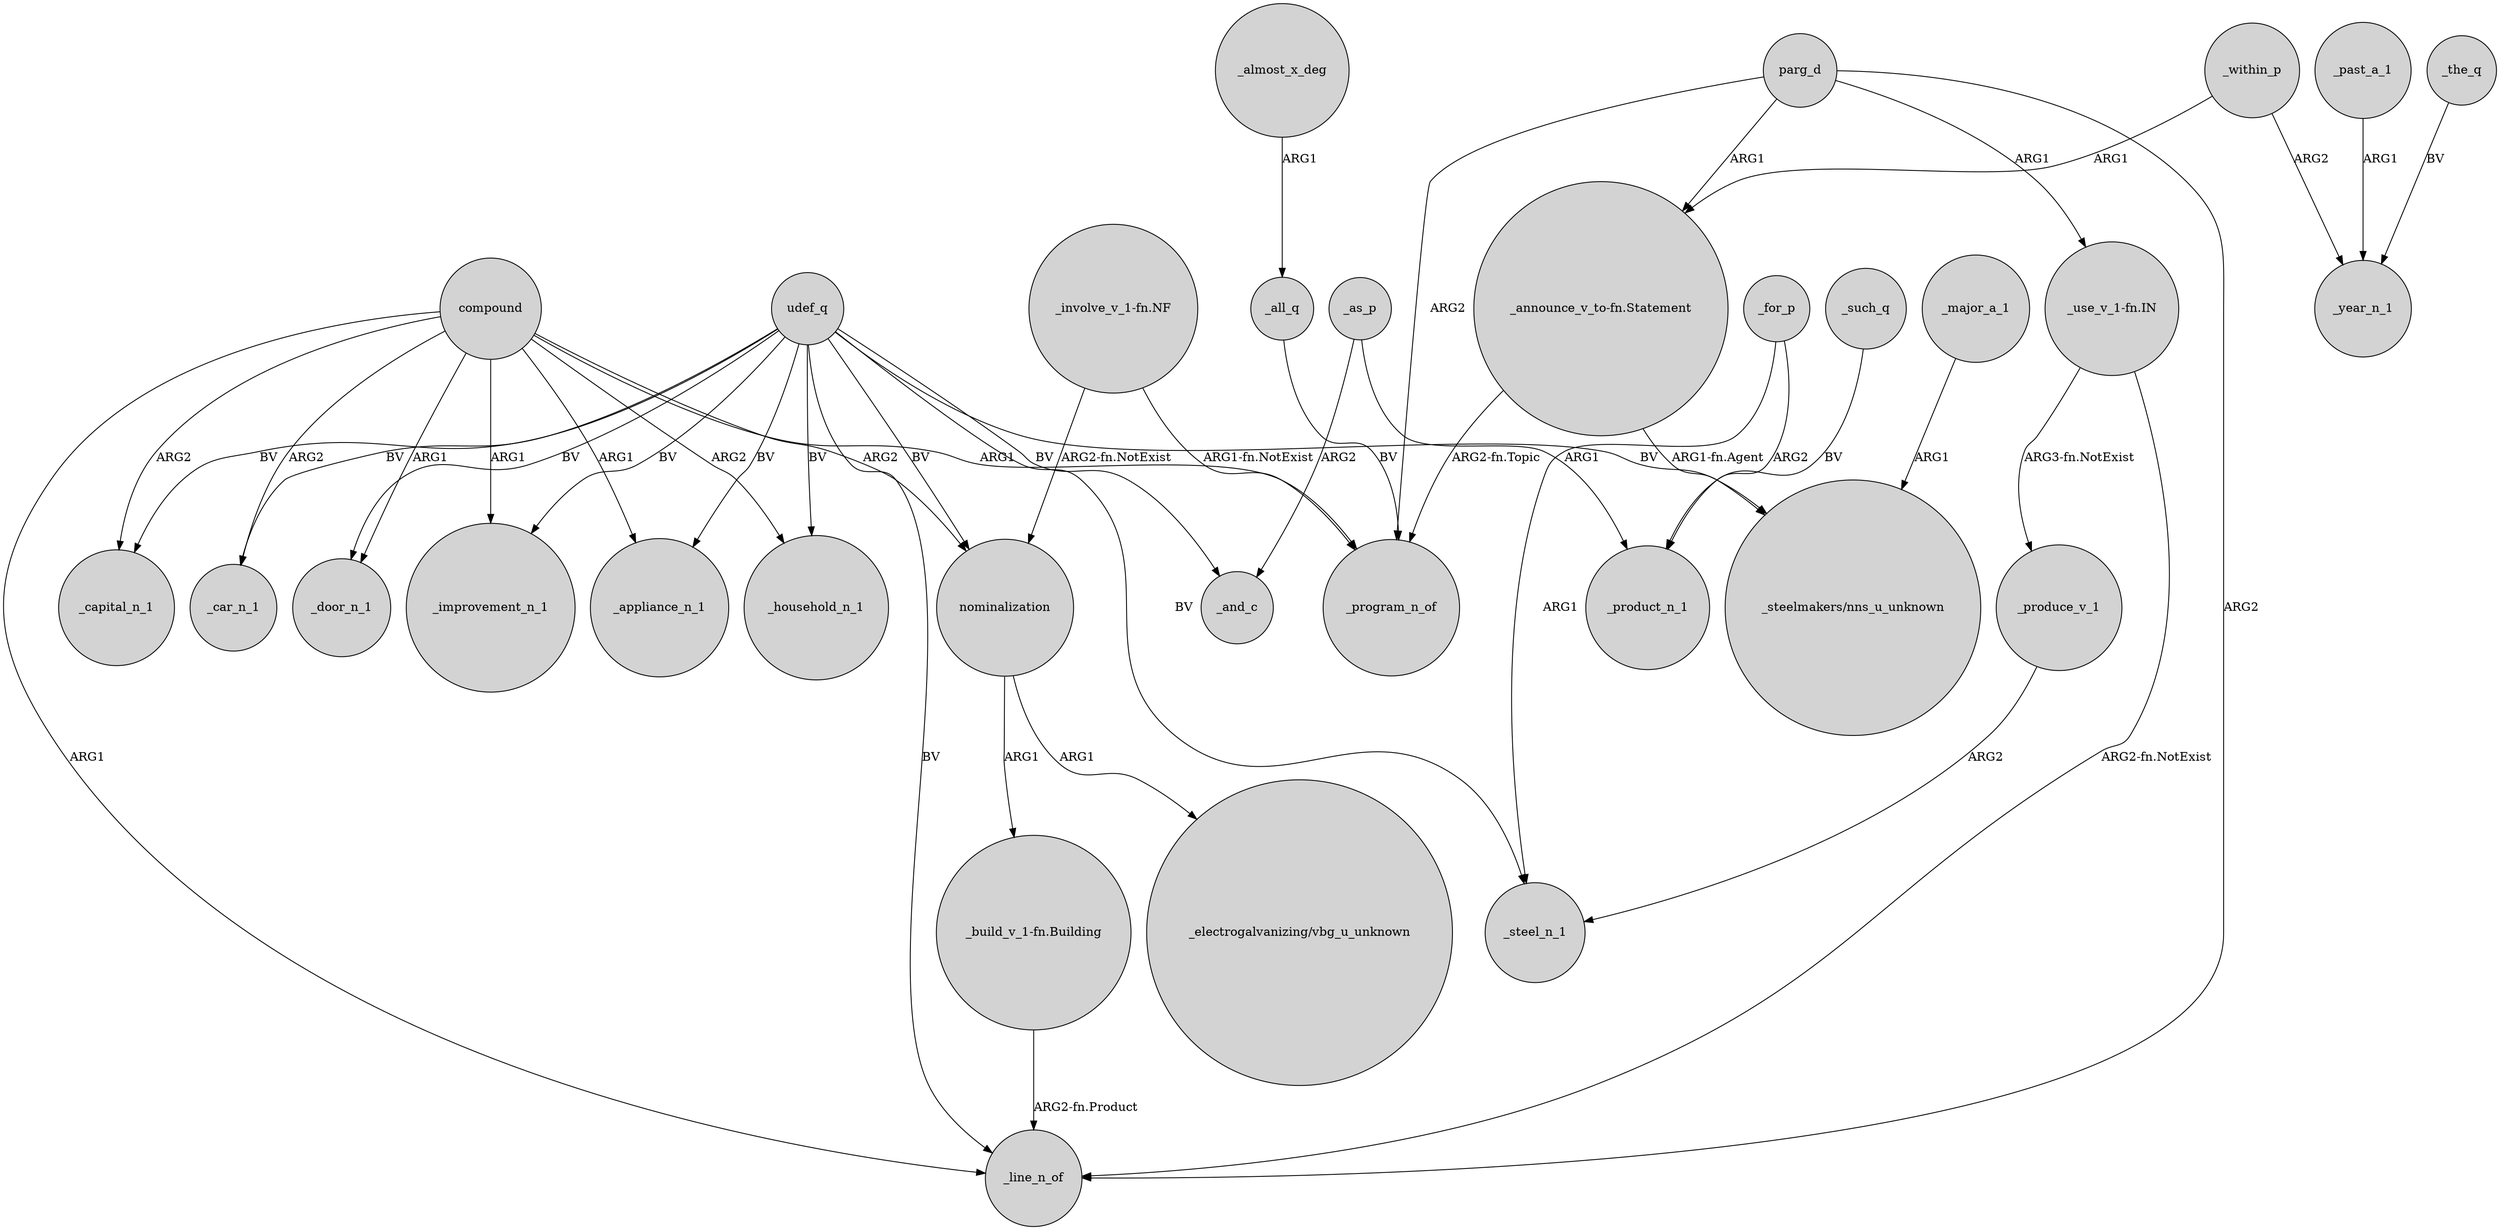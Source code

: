 digraph {
	node [shape=circle style=filled]
	udef_q -> _door_n_1 [label=BV]
	"_use_v_1-fn.IN" -> _produce_v_1 [label="ARG3-fn.NotExist"]
	_almost_x_deg -> _all_q [label=ARG1]
	_within_p -> _year_n_1 [label=ARG2]
	compound -> _capital_n_1 [label=ARG2]
	compound -> _appliance_n_1 [label=ARG1]
	parg_d -> _line_n_of [label=ARG2]
	udef_q -> _household_n_1 [label=BV]
	"_build_v_1-fn.Building" -> _line_n_of [label="ARG2-fn.Product"]
	_for_p -> _product_n_1 [label=ARG2]
	nominalization -> "_build_v_1-fn.Building" [label=ARG1]
	compound -> _door_n_1 [label=ARG1]
	parg_d -> _program_n_of [label=ARG2]
	"_announce_v_to-fn.Statement" -> "_steelmakers/nns_u_unknown" [label="ARG1-fn.Agent"]
	compound -> nominalization [label=ARG2]
	compound -> _household_n_1 [label=ARG2]
	udef_q -> _steel_n_1 [label=BV]
	_such_q -> _product_n_1 [label=BV]
	_as_p -> _product_n_1 [label=ARG1]
	_past_a_1 -> _year_n_1 [label=ARG1]
	_within_p -> "_announce_v_to-fn.Statement" [label=ARG1]
	compound -> _improvement_n_1 [label=ARG1]
	"_involve_v_1-fn.NF" -> _program_n_of [label="ARG1-fn.NotExist"]
	parg_d -> "_announce_v_to-fn.Statement" [label=ARG1]
	compound -> _line_n_of [label=ARG1]
	parg_d -> "_use_v_1-fn.IN" [label=ARG1]
	udef_q -> _appliance_n_1 [label=BV]
	"_announce_v_to-fn.Statement" -> _program_n_of [label="ARG2-fn.Topic"]
	udef_q -> _line_n_of [label=BV]
	_major_a_1 -> "_steelmakers/nns_u_unknown" [label=ARG1]
	udef_q -> nominalization [label=BV]
	_the_q -> _year_n_1 [label=BV]
	_as_p -> _and_c [label=ARG2]
	"_use_v_1-fn.IN" -> _line_n_of [label="ARG2-fn.NotExist"]
	udef_q -> "_steelmakers/nns_u_unknown" [label=BV]
	udef_q -> _car_n_1 [label=BV]
	compound -> _program_n_of [label=ARG1]
	udef_q -> _improvement_n_1 [label=BV]
	nominalization -> "_electrogalvanizing/vbg_u_unknown" [label=ARG1]
	_for_p -> _steel_n_1 [label=ARG1]
	udef_q -> _and_c [label=BV]
	compound -> _car_n_1 [label=ARG2]
	"_involve_v_1-fn.NF" -> nominalization [label="ARG2-fn.NotExist"]
	_produce_v_1 -> _steel_n_1 [label=ARG2]
	udef_q -> _capital_n_1 [label=BV]
	_all_q -> _program_n_of [label=BV]
}
